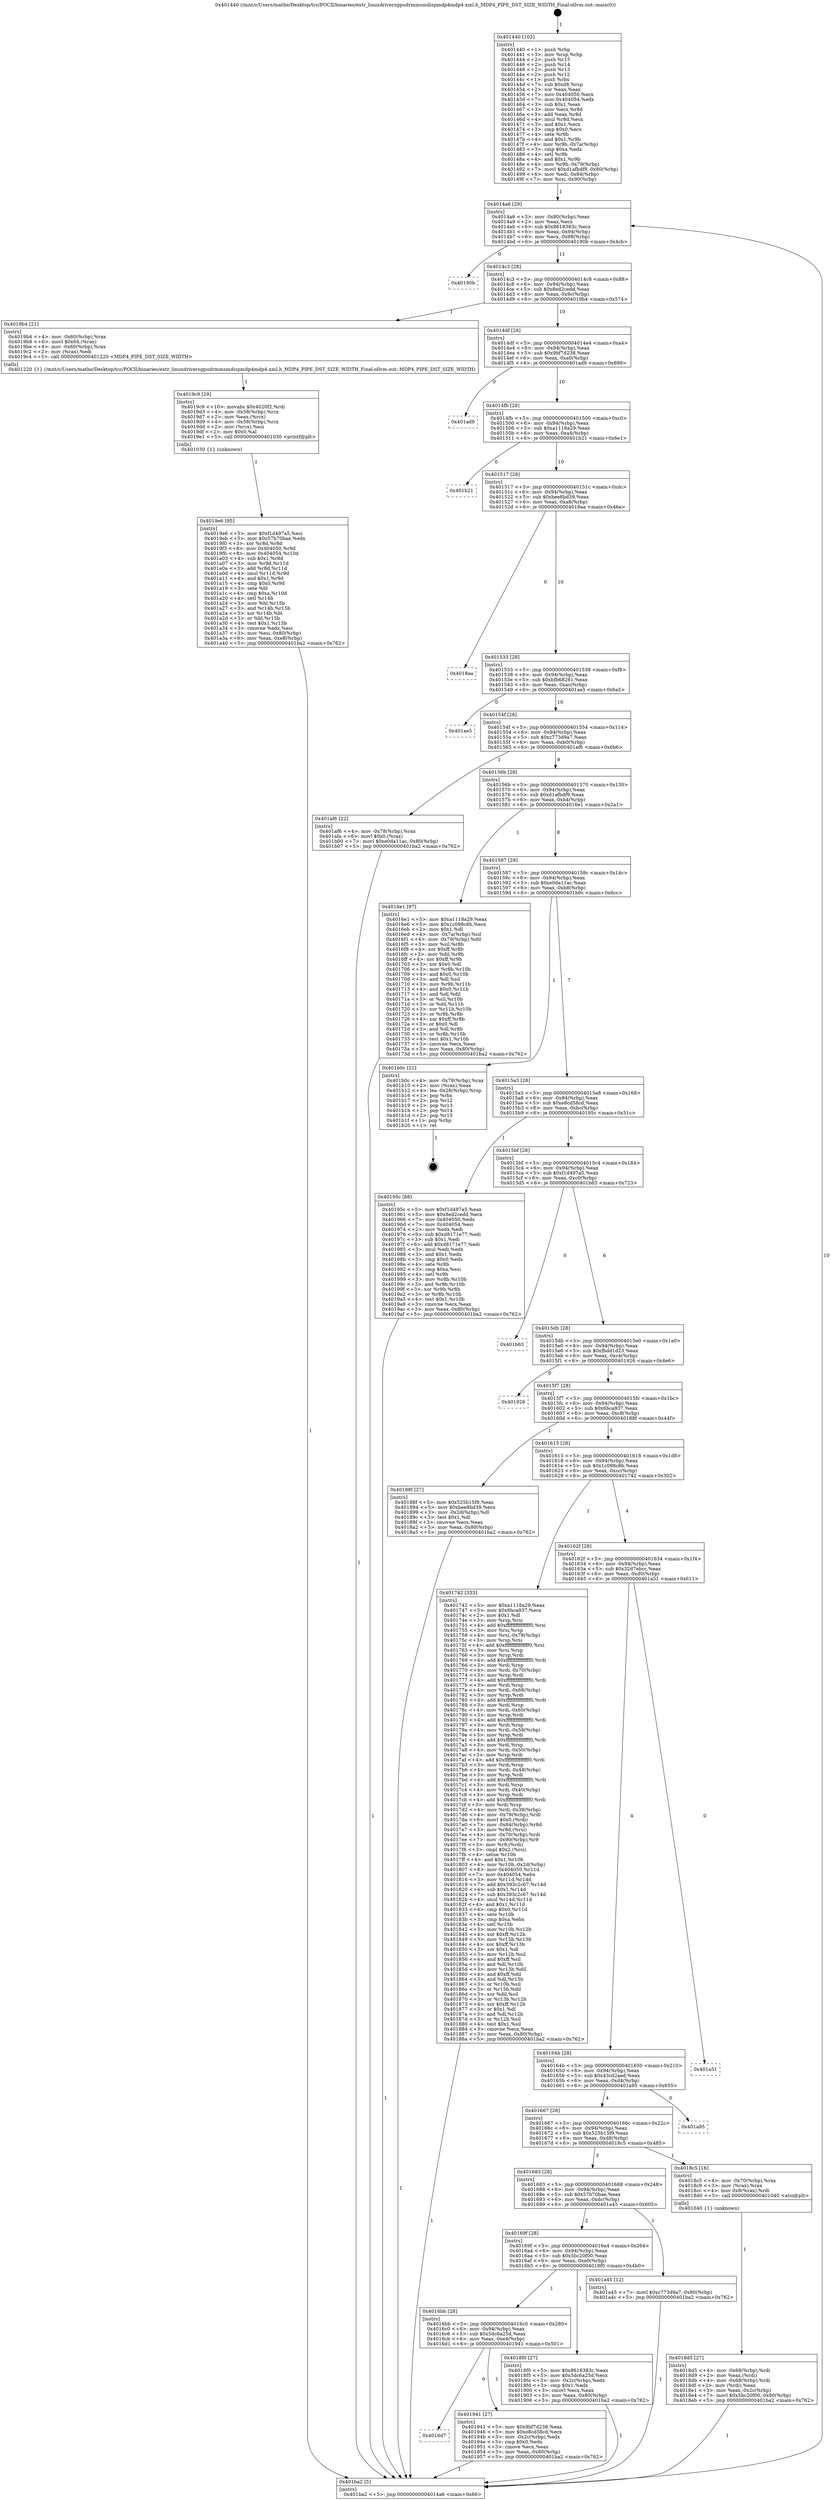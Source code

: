digraph "0x401440" {
  label = "0x401440 (/mnt/c/Users/mathe/Desktop/tcc/POCII/binaries/extr_linuxdriversgpudrmmsmdispmdp4mdp4.xml.h_MDP4_PIPE_DST_SIZE_WIDTH_Final-ollvm.out::main(0))"
  labelloc = "t"
  node[shape=record]

  Entry [label="",width=0.3,height=0.3,shape=circle,fillcolor=black,style=filled]
  "0x4014a6" [label="{
     0x4014a6 [29]\l
     | [instrs]\l
     &nbsp;&nbsp;0x4014a6 \<+3\>: mov -0x80(%rbp),%eax\l
     &nbsp;&nbsp;0x4014a9 \<+2\>: mov %eax,%ecx\l
     &nbsp;&nbsp;0x4014ab \<+6\>: sub $0x8618383c,%ecx\l
     &nbsp;&nbsp;0x4014b1 \<+6\>: mov %eax,-0x94(%rbp)\l
     &nbsp;&nbsp;0x4014b7 \<+6\>: mov %ecx,-0x98(%rbp)\l
     &nbsp;&nbsp;0x4014bd \<+6\>: je 000000000040190b \<main+0x4cb\>\l
  }"]
  "0x40190b" [label="{
     0x40190b\l
  }", style=dashed]
  "0x4014c3" [label="{
     0x4014c3 [28]\l
     | [instrs]\l
     &nbsp;&nbsp;0x4014c3 \<+5\>: jmp 00000000004014c8 \<main+0x88\>\l
     &nbsp;&nbsp;0x4014c8 \<+6\>: mov -0x94(%rbp),%eax\l
     &nbsp;&nbsp;0x4014ce \<+5\>: sub $0x8ed2cedd,%eax\l
     &nbsp;&nbsp;0x4014d3 \<+6\>: mov %eax,-0x9c(%rbp)\l
     &nbsp;&nbsp;0x4014d9 \<+6\>: je 00000000004019b4 \<main+0x574\>\l
  }"]
  Exit [label="",width=0.3,height=0.3,shape=circle,fillcolor=black,style=filled,peripheries=2]
  "0x4019b4" [label="{
     0x4019b4 [21]\l
     | [instrs]\l
     &nbsp;&nbsp;0x4019b4 \<+4\>: mov -0x60(%rbp),%rax\l
     &nbsp;&nbsp;0x4019b8 \<+6\>: movl $0x64,(%rax)\l
     &nbsp;&nbsp;0x4019be \<+4\>: mov -0x60(%rbp),%rax\l
     &nbsp;&nbsp;0x4019c2 \<+2\>: mov (%rax),%edi\l
     &nbsp;&nbsp;0x4019c4 \<+5\>: call 0000000000401220 \<MDP4_PIPE_DST_SIZE_WIDTH\>\l
     | [calls]\l
     &nbsp;&nbsp;0x401220 \{1\} (/mnt/c/Users/mathe/Desktop/tcc/POCII/binaries/extr_linuxdriversgpudrmmsmdispmdp4mdp4.xml.h_MDP4_PIPE_DST_SIZE_WIDTH_Final-ollvm.out::MDP4_PIPE_DST_SIZE_WIDTH)\l
  }"]
  "0x4014df" [label="{
     0x4014df [28]\l
     | [instrs]\l
     &nbsp;&nbsp;0x4014df \<+5\>: jmp 00000000004014e4 \<main+0xa4\>\l
     &nbsp;&nbsp;0x4014e4 \<+6\>: mov -0x94(%rbp),%eax\l
     &nbsp;&nbsp;0x4014ea \<+5\>: sub $0x9bf7d238,%eax\l
     &nbsp;&nbsp;0x4014ef \<+6\>: mov %eax,-0xa0(%rbp)\l
     &nbsp;&nbsp;0x4014f5 \<+6\>: je 0000000000401ad9 \<main+0x699\>\l
  }"]
  "0x4019e6" [label="{
     0x4019e6 [95]\l
     | [instrs]\l
     &nbsp;&nbsp;0x4019e6 \<+5\>: mov $0xf1d497a5,%esi\l
     &nbsp;&nbsp;0x4019eb \<+5\>: mov $0x57b70bae,%edx\l
     &nbsp;&nbsp;0x4019f0 \<+3\>: xor %r8d,%r8d\l
     &nbsp;&nbsp;0x4019f3 \<+8\>: mov 0x404050,%r9d\l
     &nbsp;&nbsp;0x4019fb \<+8\>: mov 0x404054,%r10d\l
     &nbsp;&nbsp;0x401a03 \<+4\>: sub $0x1,%r8d\l
     &nbsp;&nbsp;0x401a07 \<+3\>: mov %r9d,%r11d\l
     &nbsp;&nbsp;0x401a0a \<+3\>: add %r8d,%r11d\l
     &nbsp;&nbsp;0x401a0d \<+4\>: imul %r11d,%r9d\l
     &nbsp;&nbsp;0x401a11 \<+4\>: and $0x1,%r9d\l
     &nbsp;&nbsp;0x401a15 \<+4\>: cmp $0x0,%r9d\l
     &nbsp;&nbsp;0x401a19 \<+3\>: sete %bl\l
     &nbsp;&nbsp;0x401a1c \<+4\>: cmp $0xa,%r10d\l
     &nbsp;&nbsp;0x401a20 \<+4\>: setl %r14b\l
     &nbsp;&nbsp;0x401a24 \<+3\>: mov %bl,%r15b\l
     &nbsp;&nbsp;0x401a27 \<+3\>: and %r14b,%r15b\l
     &nbsp;&nbsp;0x401a2a \<+3\>: xor %r14b,%bl\l
     &nbsp;&nbsp;0x401a2d \<+3\>: or %bl,%r15b\l
     &nbsp;&nbsp;0x401a30 \<+4\>: test $0x1,%r15b\l
     &nbsp;&nbsp;0x401a34 \<+3\>: cmovne %edx,%esi\l
     &nbsp;&nbsp;0x401a37 \<+3\>: mov %esi,-0x80(%rbp)\l
     &nbsp;&nbsp;0x401a3a \<+6\>: mov %eax,-0xe8(%rbp)\l
     &nbsp;&nbsp;0x401a40 \<+5\>: jmp 0000000000401ba2 \<main+0x762\>\l
  }"]
  "0x401ad9" [label="{
     0x401ad9\l
  }", style=dashed]
  "0x4014fb" [label="{
     0x4014fb [28]\l
     | [instrs]\l
     &nbsp;&nbsp;0x4014fb \<+5\>: jmp 0000000000401500 \<main+0xc0\>\l
     &nbsp;&nbsp;0x401500 \<+6\>: mov -0x94(%rbp),%eax\l
     &nbsp;&nbsp;0x401506 \<+5\>: sub $0xa1118a29,%eax\l
     &nbsp;&nbsp;0x40150b \<+6\>: mov %eax,-0xa4(%rbp)\l
     &nbsp;&nbsp;0x401511 \<+6\>: je 0000000000401b21 \<main+0x6e1\>\l
  }"]
  "0x4019c9" [label="{
     0x4019c9 [29]\l
     | [instrs]\l
     &nbsp;&nbsp;0x4019c9 \<+10\>: movabs $0x4020f2,%rdi\l
     &nbsp;&nbsp;0x4019d3 \<+4\>: mov -0x58(%rbp),%rcx\l
     &nbsp;&nbsp;0x4019d7 \<+2\>: mov %eax,(%rcx)\l
     &nbsp;&nbsp;0x4019d9 \<+4\>: mov -0x58(%rbp),%rcx\l
     &nbsp;&nbsp;0x4019dd \<+2\>: mov (%rcx),%esi\l
     &nbsp;&nbsp;0x4019df \<+2\>: mov $0x0,%al\l
     &nbsp;&nbsp;0x4019e1 \<+5\>: call 0000000000401030 \<printf@plt\>\l
     | [calls]\l
     &nbsp;&nbsp;0x401030 \{1\} (unknown)\l
  }"]
  "0x401b21" [label="{
     0x401b21\l
  }", style=dashed]
  "0x401517" [label="{
     0x401517 [28]\l
     | [instrs]\l
     &nbsp;&nbsp;0x401517 \<+5\>: jmp 000000000040151c \<main+0xdc\>\l
     &nbsp;&nbsp;0x40151c \<+6\>: mov -0x94(%rbp),%eax\l
     &nbsp;&nbsp;0x401522 \<+5\>: sub $0xbee8bd39,%eax\l
     &nbsp;&nbsp;0x401527 \<+6\>: mov %eax,-0xa8(%rbp)\l
     &nbsp;&nbsp;0x40152d \<+6\>: je 00000000004018aa \<main+0x46a\>\l
  }"]
  "0x4016d7" [label="{
     0x4016d7\l
  }", style=dashed]
  "0x4018aa" [label="{
     0x4018aa\l
  }", style=dashed]
  "0x401533" [label="{
     0x401533 [28]\l
     | [instrs]\l
     &nbsp;&nbsp;0x401533 \<+5\>: jmp 0000000000401538 \<main+0xf8\>\l
     &nbsp;&nbsp;0x401538 \<+6\>: mov -0x94(%rbp),%eax\l
     &nbsp;&nbsp;0x40153e \<+5\>: sub $0xbfb68261,%eax\l
     &nbsp;&nbsp;0x401543 \<+6\>: mov %eax,-0xac(%rbp)\l
     &nbsp;&nbsp;0x401549 \<+6\>: je 0000000000401ae5 \<main+0x6a5\>\l
  }"]
  "0x401941" [label="{
     0x401941 [27]\l
     | [instrs]\l
     &nbsp;&nbsp;0x401941 \<+5\>: mov $0x9bf7d238,%eax\l
     &nbsp;&nbsp;0x401946 \<+5\>: mov $0xe8cd58cd,%ecx\l
     &nbsp;&nbsp;0x40194b \<+3\>: mov -0x2c(%rbp),%edx\l
     &nbsp;&nbsp;0x40194e \<+3\>: cmp $0x0,%edx\l
     &nbsp;&nbsp;0x401951 \<+3\>: cmove %ecx,%eax\l
     &nbsp;&nbsp;0x401954 \<+3\>: mov %eax,-0x80(%rbp)\l
     &nbsp;&nbsp;0x401957 \<+5\>: jmp 0000000000401ba2 \<main+0x762\>\l
  }"]
  "0x401ae5" [label="{
     0x401ae5\l
  }", style=dashed]
  "0x40154f" [label="{
     0x40154f [28]\l
     | [instrs]\l
     &nbsp;&nbsp;0x40154f \<+5\>: jmp 0000000000401554 \<main+0x114\>\l
     &nbsp;&nbsp;0x401554 \<+6\>: mov -0x94(%rbp),%eax\l
     &nbsp;&nbsp;0x40155a \<+5\>: sub $0xc773d9a7,%eax\l
     &nbsp;&nbsp;0x40155f \<+6\>: mov %eax,-0xb0(%rbp)\l
     &nbsp;&nbsp;0x401565 \<+6\>: je 0000000000401af6 \<main+0x6b6\>\l
  }"]
  "0x4016bb" [label="{
     0x4016bb [28]\l
     | [instrs]\l
     &nbsp;&nbsp;0x4016bb \<+5\>: jmp 00000000004016c0 \<main+0x280\>\l
     &nbsp;&nbsp;0x4016c0 \<+6\>: mov -0x94(%rbp),%eax\l
     &nbsp;&nbsp;0x4016c6 \<+5\>: sub $0x5dc6a25d,%eax\l
     &nbsp;&nbsp;0x4016cb \<+6\>: mov %eax,-0xe4(%rbp)\l
     &nbsp;&nbsp;0x4016d1 \<+6\>: je 0000000000401941 \<main+0x501\>\l
  }"]
  "0x401af6" [label="{
     0x401af6 [22]\l
     | [instrs]\l
     &nbsp;&nbsp;0x401af6 \<+4\>: mov -0x78(%rbp),%rax\l
     &nbsp;&nbsp;0x401afa \<+6\>: movl $0x0,(%rax)\l
     &nbsp;&nbsp;0x401b00 \<+7\>: movl $0xe0da11ac,-0x80(%rbp)\l
     &nbsp;&nbsp;0x401b07 \<+5\>: jmp 0000000000401ba2 \<main+0x762\>\l
  }"]
  "0x40156b" [label="{
     0x40156b [28]\l
     | [instrs]\l
     &nbsp;&nbsp;0x40156b \<+5\>: jmp 0000000000401570 \<main+0x130\>\l
     &nbsp;&nbsp;0x401570 \<+6\>: mov -0x94(%rbp),%eax\l
     &nbsp;&nbsp;0x401576 \<+5\>: sub $0xd1afbdf9,%eax\l
     &nbsp;&nbsp;0x40157b \<+6\>: mov %eax,-0xb4(%rbp)\l
     &nbsp;&nbsp;0x401581 \<+6\>: je 00000000004016e1 \<main+0x2a1\>\l
  }"]
  "0x4018f0" [label="{
     0x4018f0 [27]\l
     | [instrs]\l
     &nbsp;&nbsp;0x4018f0 \<+5\>: mov $0x8618383c,%eax\l
     &nbsp;&nbsp;0x4018f5 \<+5\>: mov $0x5dc6a25d,%ecx\l
     &nbsp;&nbsp;0x4018fa \<+3\>: mov -0x2c(%rbp),%edx\l
     &nbsp;&nbsp;0x4018fd \<+3\>: cmp $0x1,%edx\l
     &nbsp;&nbsp;0x401900 \<+3\>: cmovl %ecx,%eax\l
     &nbsp;&nbsp;0x401903 \<+3\>: mov %eax,-0x80(%rbp)\l
     &nbsp;&nbsp;0x401906 \<+5\>: jmp 0000000000401ba2 \<main+0x762\>\l
  }"]
  "0x4016e1" [label="{
     0x4016e1 [97]\l
     | [instrs]\l
     &nbsp;&nbsp;0x4016e1 \<+5\>: mov $0xa1118a29,%eax\l
     &nbsp;&nbsp;0x4016e6 \<+5\>: mov $0x1c098c8b,%ecx\l
     &nbsp;&nbsp;0x4016eb \<+2\>: mov $0x1,%dl\l
     &nbsp;&nbsp;0x4016ed \<+4\>: mov -0x7a(%rbp),%sil\l
     &nbsp;&nbsp;0x4016f1 \<+4\>: mov -0x79(%rbp),%dil\l
     &nbsp;&nbsp;0x4016f5 \<+3\>: mov %sil,%r8b\l
     &nbsp;&nbsp;0x4016f8 \<+4\>: xor $0xff,%r8b\l
     &nbsp;&nbsp;0x4016fc \<+3\>: mov %dil,%r9b\l
     &nbsp;&nbsp;0x4016ff \<+4\>: xor $0xff,%r9b\l
     &nbsp;&nbsp;0x401703 \<+3\>: xor $0x0,%dl\l
     &nbsp;&nbsp;0x401706 \<+3\>: mov %r8b,%r10b\l
     &nbsp;&nbsp;0x401709 \<+4\>: and $0x0,%r10b\l
     &nbsp;&nbsp;0x40170d \<+3\>: and %dl,%sil\l
     &nbsp;&nbsp;0x401710 \<+3\>: mov %r9b,%r11b\l
     &nbsp;&nbsp;0x401713 \<+4\>: and $0x0,%r11b\l
     &nbsp;&nbsp;0x401717 \<+3\>: and %dl,%dil\l
     &nbsp;&nbsp;0x40171a \<+3\>: or %sil,%r10b\l
     &nbsp;&nbsp;0x40171d \<+3\>: or %dil,%r11b\l
     &nbsp;&nbsp;0x401720 \<+3\>: xor %r11b,%r10b\l
     &nbsp;&nbsp;0x401723 \<+3\>: or %r9b,%r8b\l
     &nbsp;&nbsp;0x401726 \<+4\>: xor $0xff,%r8b\l
     &nbsp;&nbsp;0x40172a \<+3\>: or $0x0,%dl\l
     &nbsp;&nbsp;0x40172d \<+3\>: and %dl,%r8b\l
     &nbsp;&nbsp;0x401730 \<+3\>: or %r8b,%r10b\l
     &nbsp;&nbsp;0x401733 \<+4\>: test $0x1,%r10b\l
     &nbsp;&nbsp;0x401737 \<+3\>: cmovne %ecx,%eax\l
     &nbsp;&nbsp;0x40173a \<+3\>: mov %eax,-0x80(%rbp)\l
     &nbsp;&nbsp;0x40173d \<+5\>: jmp 0000000000401ba2 \<main+0x762\>\l
  }"]
  "0x401587" [label="{
     0x401587 [28]\l
     | [instrs]\l
     &nbsp;&nbsp;0x401587 \<+5\>: jmp 000000000040158c \<main+0x14c\>\l
     &nbsp;&nbsp;0x40158c \<+6\>: mov -0x94(%rbp),%eax\l
     &nbsp;&nbsp;0x401592 \<+5\>: sub $0xe0da11ac,%eax\l
     &nbsp;&nbsp;0x401597 \<+6\>: mov %eax,-0xb8(%rbp)\l
     &nbsp;&nbsp;0x40159d \<+6\>: je 0000000000401b0c \<main+0x6cc\>\l
  }"]
  "0x401ba2" [label="{
     0x401ba2 [5]\l
     | [instrs]\l
     &nbsp;&nbsp;0x401ba2 \<+5\>: jmp 00000000004014a6 \<main+0x66\>\l
  }"]
  "0x401440" [label="{
     0x401440 [102]\l
     | [instrs]\l
     &nbsp;&nbsp;0x401440 \<+1\>: push %rbp\l
     &nbsp;&nbsp;0x401441 \<+3\>: mov %rsp,%rbp\l
     &nbsp;&nbsp;0x401444 \<+2\>: push %r15\l
     &nbsp;&nbsp;0x401446 \<+2\>: push %r14\l
     &nbsp;&nbsp;0x401448 \<+2\>: push %r13\l
     &nbsp;&nbsp;0x40144a \<+2\>: push %r12\l
     &nbsp;&nbsp;0x40144c \<+1\>: push %rbx\l
     &nbsp;&nbsp;0x40144d \<+7\>: sub $0xd8,%rsp\l
     &nbsp;&nbsp;0x401454 \<+2\>: xor %eax,%eax\l
     &nbsp;&nbsp;0x401456 \<+7\>: mov 0x404050,%ecx\l
     &nbsp;&nbsp;0x40145d \<+7\>: mov 0x404054,%edx\l
     &nbsp;&nbsp;0x401464 \<+3\>: sub $0x1,%eax\l
     &nbsp;&nbsp;0x401467 \<+3\>: mov %ecx,%r8d\l
     &nbsp;&nbsp;0x40146a \<+3\>: add %eax,%r8d\l
     &nbsp;&nbsp;0x40146d \<+4\>: imul %r8d,%ecx\l
     &nbsp;&nbsp;0x401471 \<+3\>: and $0x1,%ecx\l
     &nbsp;&nbsp;0x401474 \<+3\>: cmp $0x0,%ecx\l
     &nbsp;&nbsp;0x401477 \<+4\>: sete %r9b\l
     &nbsp;&nbsp;0x40147b \<+4\>: and $0x1,%r9b\l
     &nbsp;&nbsp;0x40147f \<+4\>: mov %r9b,-0x7a(%rbp)\l
     &nbsp;&nbsp;0x401483 \<+3\>: cmp $0xa,%edx\l
     &nbsp;&nbsp;0x401486 \<+4\>: setl %r9b\l
     &nbsp;&nbsp;0x40148a \<+4\>: and $0x1,%r9b\l
     &nbsp;&nbsp;0x40148e \<+4\>: mov %r9b,-0x79(%rbp)\l
     &nbsp;&nbsp;0x401492 \<+7\>: movl $0xd1afbdf9,-0x80(%rbp)\l
     &nbsp;&nbsp;0x401499 \<+6\>: mov %edi,-0x84(%rbp)\l
     &nbsp;&nbsp;0x40149f \<+7\>: mov %rsi,-0x90(%rbp)\l
  }"]
  "0x40169f" [label="{
     0x40169f [28]\l
     | [instrs]\l
     &nbsp;&nbsp;0x40169f \<+5\>: jmp 00000000004016a4 \<main+0x264\>\l
     &nbsp;&nbsp;0x4016a4 \<+6\>: mov -0x94(%rbp),%eax\l
     &nbsp;&nbsp;0x4016aa \<+5\>: sub $0x5bc20f00,%eax\l
     &nbsp;&nbsp;0x4016af \<+6\>: mov %eax,-0xe0(%rbp)\l
     &nbsp;&nbsp;0x4016b5 \<+6\>: je 00000000004018f0 \<main+0x4b0\>\l
  }"]
  "0x401b0c" [label="{
     0x401b0c [21]\l
     | [instrs]\l
     &nbsp;&nbsp;0x401b0c \<+4\>: mov -0x78(%rbp),%rax\l
     &nbsp;&nbsp;0x401b10 \<+2\>: mov (%rax),%eax\l
     &nbsp;&nbsp;0x401b12 \<+4\>: lea -0x28(%rbp),%rsp\l
     &nbsp;&nbsp;0x401b16 \<+1\>: pop %rbx\l
     &nbsp;&nbsp;0x401b17 \<+2\>: pop %r12\l
     &nbsp;&nbsp;0x401b19 \<+2\>: pop %r13\l
     &nbsp;&nbsp;0x401b1b \<+2\>: pop %r14\l
     &nbsp;&nbsp;0x401b1d \<+2\>: pop %r15\l
     &nbsp;&nbsp;0x401b1f \<+1\>: pop %rbp\l
     &nbsp;&nbsp;0x401b20 \<+1\>: ret\l
  }"]
  "0x4015a3" [label="{
     0x4015a3 [28]\l
     | [instrs]\l
     &nbsp;&nbsp;0x4015a3 \<+5\>: jmp 00000000004015a8 \<main+0x168\>\l
     &nbsp;&nbsp;0x4015a8 \<+6\>: mov -0x94(%rbp),%eax\l
     &nbsp;&nbsp;0x4015ae \<+5\>: sub $0xe8cd58cd,%eax\l
     &nbsp;&nbsp;0x4015b3 \<+6\>: mov %eax,-0xbc(%rbp)\l
     &nbsp;&nbsp;0x4015b9 \<+6\>: je 000000000040195c \<main+0x51c\>\l
  }"]
  "0x401a45" [label="{
     0x401a45 [12]\l
     | [instrs]\l
     &nbsp;&nbsp;0x401a45 \<+7\>: movl $0xc773d9a7,-0x80(%rbp)\l
     &nbsp;&nbsp;0x401a4c \<+5\>: jmp 0000000000401ba2 \<main+0x762\>\l
  }"]
  "0x40195c" [label="{
     0x40195c [88]\l
     | [instrs]\l
     &nbsp;&nbsp;0x40195c \<+5\>: mov $0xf1d497a5,%eax\l
     &nbsp;&nbsp;0x401961 \<+5\>: mov $0x8ed2cedd,%ecx\l
     &nbsp;&nbsp;0x401966 \<+7\>: mov 0x404050,%edx\l
     &nbsp;&nbsp;0x40196d \<+7\>: mov 0x404054,%esi\l
     &nbsp;&nbsp;0x401974 \<+2\>: mov %edx,%edi\l
     &nbsp;&nbsp;0x401976 \<+6\>: sub $0xd8171e77,%edi\l
     &nbsp;&nbsp;0x40197c \<+3\>: sub $0x1,%edi\l
     &nbsp;&nbsp;0x40197f \<+6\>: add $0xd8171e77,%edi\l
     &nbsp;&nbsp;0x401985 \<+3\>: imul %edi,%edx\l
     &nbsp;&nbsp;0x401988 \<+3\>: and $0x1,%edx\l
     &nbsp;&nbsp;0x40198b \<+3\>: cmp $0x0,%edx\l
     &nbsp;&nbsp;0x40198e \<+4\>: sete %r8b\l
     &nbsp;&nbsp;0x401992 \<+3\>: cmp $0xa,%esi\l
     &nbsp;&nbsp;0x401995 \<+4\>: setl %r9b\l
     &nbsp;&nbsp;0x401999 \<+3\>: mov %r8b,%r10b\l
     &nbsp;&nbsp;0x40199c \<+3\>: and %r9b,%r10b\l
     &nbsp;&nbsp;0x40199f \<+3\>: xor %r9b,%r8b\l
     &nbsp;&nbsp;0x4019a2 \<+3\>: or %r8b,%r10b\l
     &nbsp;&nbsp;0x4019a5 \<+4\>: test $0x1,%r10b\l
     &nbsp;&nbsp;0x4019a9 \<+3\>: cmovne %ecx,%eax\l
     &nbsp;&nbsp;0x4019ac \<+3\>: mov %eax,-0x80(%rbp)\l
     &nbsp;&nbsp;0x4019af \<+5\>: jmp 0000000000401ba2 \<main+0x762\>\l
  }"]
  "0x4015bf" [label="{
     0x4015bf [28]\l
     | [instrs]\l
     &nbsp;&nbsp;0x4015bf \<+5\>: jmp 00000000004015c4 \<main+0x184\>\l
     &nbsp;&nbsp;0x4015c4 \<+6\>: mov -0x94(%rbp),%eax\l
     &nbsp;&nbsp;0x4015ca \<+5\>: sub $0xf1d497a5,%eax\l
     &nbsp;&nbsp;0x4015cf \<+6\>: mov %eax,-0xc0(%rbp)\l
     &nbsp;&nbsp;0x4015d5 \<+6\>: je 0000000000401b63 \<main+0x723\>\l
  }"]
  "0x4018d5" [label="{
     0x4018d5 [27]\l
     | [instrs]\l
     &nbsp;&nbsp;0x4018d5 \<+4\>: mov -0x68(%rbp),%rdi\l
     &nbsp;&nbsp;0x4018d9 \<+2\>: mov %eax,(%rdi)\l
     &nbsp;&nbsp;0x4018db \<+4\>: mov -0x68(%rbp),%rdi\l
     &nbsp;&nbsp;0x4018df \<+2\>: mov (%rdi),%eax\l
     &nbsp;&nbsp;0x4018e1 \<+3\>: mov %eax,-0x2c(%rbp)\l
     &nbsp;&nbsp;0x4018e4 \<+7\>: movl $0x5bc20f00,-0x80(%rbp)\l
     &nbsp;&nbsp;0x4018eb \<+5\>: jmp 0000000000401ba2 \<main+0x762\>\l
  }"]
  "0x401b63" [label="{
     0x401b63\l
  }", style=dashed]
  "0x4015db" [label="{
     0x4015db [28]\l
     | [instrs]\l
     &nbsp;&nbsp;0x4015db \<+5\>: jmp 00000000004015e0 \<main+0x1a0\>\l
     &nbsp;&nbsp;0x4015e0 \<+6\>: mov -0x94(%rbp),%eax\l
     &nbsp;&nbsp;0x4015e6 \<+5\>: sub $0xfbdd1d23,%eax\l
     &nbsp;&nbsp;0x4015eb \<+6\>: mov %eax,-0xc4(%rbp)\l
     &nbsp;&nbsp;0x4015f1 \<+6\>: je 0000000000401926 \<main+0x4e6\>\l
  }"]
  "0x401683" [label="{
     0x401683 [28]\l
     | [instrs]\l
     &nbsp;&nbsp;0x401683 \<+5\>: jmp 0000000000401688 \<main+0x248\>\l
     &nbsp;&nbsp;0x401688 \<+6\>: mov -0x94(%rbp),%eax\l
     &nbsp;&nbsp;0x40168e \<+5\>: sub $0x57b70bae,%eax\l
     &nbsp;&nbsp;0x401693 \<+6\>: mov %eax,-0xdc(%rbp)\l
     &nbsp;&nbsp;0x401699 \<+6\>: je 0000000000401a45 \<main+0x605\>\l
  }"]
  "0x401926" [label="{
     0x401926\l
  }", style=dashed]
  "0x4015f7" [label="{
     0x4015f7 [28]\l
     | [instrs]\l
     &nbsp;&nbsp;0x4015f7 \<+5\>: jmp 00000000004015fc \<main+0x1bc\>\l
     &nbsp;&nbsp;0x4015fc \<+6\>: mov -0x94(%rbp),%eax\l
     &nbsp;&nbsp;0x401602 \<+5\>: sub $0x6bca937,%eax\l
     &nbsp;&nbsp;0x401607 \<+6\>: mov %eax,-0xc8(%rbp)\l
     &nbsp;&nbsp;0x40160d \<+6\>: je 000000000040188f \<main+0x44f\>\l
  }"]
  "0x4018c5" [label="{
     0x4018c5 [16]\l
     | [instrs]\l
     &nbsp;&nbsp;0x4018c5 \<+4\>: mov -0x70(%rbp),%rax\l
     &nbsp;&nbsp;0x4018c9 \<+3\>: mov (%rax),%rax\l
     &nbsp;&nbsp;0x4018cc \<+4\>: mov 0x8(%rax),%rdi\l
     &nbsp;&nbsp;0x4018d0 \<+5\>: call 0000000000401040 \<atoi@plt\>\l
     | [calls]\l
     &nbsp;&nbsp;0x401040 \{1\} (unknown)\l
  }"]
  "0x40188f" [label="{
     0x40188f [27]\l
     | [instrs]\l
     &nbsp;&nbsp;0x40188f \<+5\>: mov $0x525b15f9,%eax\l
     &nbsp;&nbsp;0x401894 \<+5\>: mov $0xbee8bd39,%ecx\l
     &nbsp;&nbsp;0x401899 \<+3\>: mov -0x2d(%rbp),%dl\l
     &nbsp;&nbsp;0x40189c \<+3\>: test $0x1,%dl\l
     &nbsp;&nbsp;0x40189f \<+3\>: cmovne %ecx,%eax\l
     &nbsp;&nbsp;0x4018a2 \<+3\>: mov %eax,-0x80(%rbp)\l
     &nbsp;&nbsp;0x4018a5 \<+5\>: jmp 0000000000401ba2 \<main+0x762\>\l
  }"]
  "0x401613" [label="{
     0x401613 [28]\l
     | [instrs]\l
     &nbsp;&nbsp;0x401613 \<+5\>: jmp 0000000000401618 \<main+0x1d8\>\l
     &nbsp;&nbsp;0x401618 \<+6\>: mov -0x94(%rbp),%eax\l
     &nbsp;&nbsp;0x40161e \<+5\>: sub $0x1c098c8b,%eax\l
     &nbsp;&nbsp;0x401623 \<+6\>: mov %eax,-0xcc(%rbp)\l
     &nbsp;&nbsp;0x401629 \<+6\>: je 0000000000401742 \<main+0x302\>\l
  }"]
  "0x401667" [label="{
     0x401667 [28]\l
     | [instrs]\l
     &nbsp;&nbsp;0x401667 \<+5\>: jmp 000000000040166c \<main+0x22c\>\l
     &nbsp;&nbsp;0x40166c \<+6\>: mov -0x94(%rbp),%eax\l
     &nbsp;&nbsp;0x401672 \<+5\>: sub $0x525b15f9,%eax\l
     &nbsp;&nbsp;0x401677 \<+6\>: mov %eax,-0xd8(%rbp)\l
     &nbsp;&nbsp;0x40167d \<+6\>: je 00000000004018c5 \<main+0x485\>\l
  }"]
  "0x401742" [label="{
     0x401742 [333]\l
     | [instrs]\l
     &nbsp;&nbsp;0x401742 \<+5\>: mov $0xa1118a29,%eax\l
     &nbsp;&nbsp;0x401747 \<+5\>: mov $0x6bca937,%ecx\l
     &nbsp;&nbsp;0x40174c \<+2\>: mov $0x1,%dl\l
     &nbsp;&nbsp;0x40174e \<+3\>: mov %rsp,%rsi\l
     &nbsp;&nbsp;0x401751 \<+4\>: add $0xfffffffffffffff0,%rsi\l
     &nbsp;&nbsp;0x401755 \<+3\>: mov %rsi,%rsp\l
     &nbsp;&nbsp;0x401758 \<+4\>: mov %rsi,-0x78(%rbp)\l
     &nbsp;&nbsp;0x40175c \<+3\>: mov %rsp,%rsi\l
     &nbsp;&nbsp;0x40175f \<+4\>: add $0xfffffffffffffff0,%rsi\l
     &nbsp;&nbsp;0x401763 \<+3\>: mov %rsi,%rsp\l
     &nbsp;&nbsp;0x401766 \<+3\>: mov %rsp,%rdi\l
     &nbsp;&nbsp;0x401769 \<+4\>: add $0xfffffffffffffff0,%rdi\l
     &nbsp;&nbsp;0x40176d \<+3\>: mov %rdi,%rsp\l
     &nbsp;&nbsp;0x401770 \<+4\>: mov %rdi,-0x70(%rbp)\l
     &nbsp;&nbsp;0x401774 \<+3\>: mov %rsp,%rdi\l
     &nbsp;&nbsp;0x401777 \<+4\>: add $0xfffffffffffffff0,%rdi\l
     &nbsp;&nbsp;0x40177b \<+3\>: mov %rdi,%rsp\l
     &nbsp;&nbsp;0x40177e \<+4\>: mov %rdi,-0x68(%rbp)\l
     &nbsp;&nbsp;0x401782 \<+3\>: mov %rsp,%rdi\l
     &nbsp;&nbsp;0x401785 \<+4\>: add $0xfffffffffffffff0,%rdi\l
     &nbsp;&nbsp;0x401789 \<+3\>: mov %rdi,%rsp\l
     &nbsp;&nbsp;0x40178c \<+4\>: mov %rdi,-0x60(%rbp)\l
     &nbsp;&nbsp;0x401790 \<+3\>: mov %rsp,%rdi\l
     &nbsp;&nbsp;0x401793 \<+4\>: add $0xfffffffffffffff0,%rdi\l
     &nbsp;&nbsp;0x401797 \<+3\>: mov %rdi,%rsp\l
     &nbsp;&nbsp;0x40179a \<+4\>: mov %rdi,-0x58(%rbp)\l
     &nbsp;&nbsp;0x40179e \<+3\>: mov %rsp,%rdi\l
     &nbsp;&nbsp;0x4017a1 \<+4\>: add $0xfffffffffffffff0,%rdi\l
     &nbsp;&nbsp;0x4017a5 \<+3\>: mov %rdi,%rsp\l
     &nbsp;&nbsp;0x4017a8 \<+4\>: mov %rdi,-0x50(%rbp)\l
     &nbsp;&nbsp;0x4017ac \<+3\>: mov %rsp,%rdi\l
     &nbsp;&nbsp;0x4017af \<+4\>: add $0xfffffffffffffff0,%rdi\l
     &nbsp;&nbsp;0x4017b3 \<+3\>: mov %rdi,%rsp\l
     &nbsp;&nbsp;0x4017b6 \<+4\>: mov %rdi,-0x48(%rbp)\l
     &nbsp;&nbsp;0x4017ba \<+3\>: mov %rsp,%rdi\l
     &nbsp;&nbsp;0x4017bd \<+4\>: add $0xfffffffffffffff0,%rdi\l
     &nbsp;&nbsp;0x4017c1 \<+3\>: mov %rdi,%rsp\l
     &nbsp;&nbsp;0x4017c4 \<+4\>: mov %rdi,-0x40(%rbp)\l
     &nbsp;&nbsp;0x4017c8 \<+3\>: mov %rsp,%rdi\l
     &nbsp;&nbsp;0x4017cb \<+4\>: add $0xfffffffffffffff0,%rdi\l
     &nbsp;&nbsp;0x4017cf \<+3\>: mov %rdi,%rsp\l
     &nbsp;&nbsp;0x4017d2 \<+4\>: mov %rdi,-0x38(%rbp)\l
     &nbsp;&nbsp;0x4017d6 \<+4\>: mov -0x78(%rbp),%rdi\l
     &nbsp;&nbsp;0x4017da \<+6\>: movl $0x0,(%rdi)\l
     &nbsp;&nbsp;0x4017e0 \<+7\>: mov -0x84(%rbp),%r8d\l
     &nbsp;&nbsp;0x4017e7 \<+3\>: mov %r8d,(%rsi)\l
     &nbsp;&nbsp;0x4017ea \<+4\>: mov -0x70(%rbp),%rdi\l
     &nbsp;&nbsp;0x4017ee \<+7\>: mov -0x90(%rbp),%r9\l
     &nbsp;&nbsp;0x4017f5 \<+3\>: mov %r9,(%rdi)\l
     &nbsp;&nbsp;0x4017f8 \<+3\>: cmpl $0x2,(%rsi)\l
     &nbsp;&nbsp;0x4017fb \<+4\>: setne %r10b\l
     &nbsp;&nbsp;0x4017ff \<+4\>: and $0x1,%r10b\l
     &nbsp;&nbsp;0x401803 \<+4\>: mov %r10b,-0x2d(%rbp)\l
     &nbsp;&nbsp;0x401807 \<+8\>: mov 0x404050,%r11d\l
     &nbsp;&nbsp;0x40180f \<+7\>: mov 0x404054,%ebx\l
     &nbsp;&nbsp;0x401816 \<+3\>: mov %r11d,%r14d\l
     &nbsp;&nbsp;0x401819 \<+7\>: add $0x393c2c67,%r14d\l
     &nbsp;&nbsp;0x401820 \<+4\>: sub $0x1,%r14d\l
     &nbsp;&nbsp;0x401824 \<+7\>: sub $0x393c2c67,%r14d\l
     &nbsp;&nbsp;0x40182b \<+4\>: imul %r14d,%r11d\l
     &nbsp;&nbsp;0x40182f \<+4\>: and $0x1,%r11d\l
     &nbsp;&nbsp;0x401833 \<+4\>: cmp $0x0,%r11d\l
     &nbsp;&nbsp;0x401837 \<+4\>: sete %r10b\l
     &nbsp;&nbsp;0x40183b \<+3\>: cmp $0xa,%ebx\l
     &nbsp;&nbsp;0x40183e \<+4\>: setl %r15b\l
     &nbsp;&nbsp;0x401842 \<+3\>: mov %r10b,%r12b\l
     &nbsp;&nbsp;0x401845 \<+4\>: xor $0xff,%r12b\l
     &nbsp;&nbsp;0x401849 \<+3\>: mov %r15b,%r13b\l
     &nbsp;&nbsp;0x40184c \<+4\>: xor $0xff,%r13b\l
     &nbsp;&nbsp;0x401850 \<+3\>: xor $0x1,%dl\l
     &nbsp;&nbsp;0x401853 \<+3\>: mov %r12b,%sil\l
     &nbsp;&nbsp;0x401856 \<+4\>: and $0xff,%sil\l
     &nbsp;&nbsp;0x40185a \<+3\>: and %dl,%r10b\l
     &nbsp;&nbsp;0x40185d \<+3\>: mov %r13b,%dil\l
     &nbsp;&nbsp;0x401860 \<+4\>: and $0xff,%dil\l
     &nbsp;&nbsp;0x401864 \<+3\>: and %dl,%r15b\l
     &nbsp;&nbsp;0x401867 \<+3\>: or %r10b,%sil\l
     &nbsp;&nbsp;0x40186a \<+3\>: or %r15b,%dil\l
     &nbsp;&nbsp;0x40186d \<+3\>: xor %dil,%sil\l
     &nbsp;&nbsp;0x401870 \<+3\>: or %r13b,%r12b\l
     &nbsp;&nbsp;0x401873 \<+4\>: xor $0xff,%r12b\l
     &nbsp;&nbsp;0x401877 \<+3\>: or $0x1,%dl\l
     &nbsp;&nbsp;0x40187a \<+3\>: and %dl,%r12b\l
     &nbsp;&nbsp;0x40187d \<+3\>: or %r12b,%sil\l
     &nbsp;&nbsp;0x401880 \<+4\>: test $0x1,%sil\l
     &nbsp;&nbsp;0x401884 \<+3\>: cmovne %ecx,%eax\l
     &nbsp;&nbsp;0x401887 \<+3\>: mov %eax,-0x80(%rbp)\l
     &nbsp;&nbsp;0x40188a \<+5\>: jmp 0000000000401ba2 \<main+0x762\>\l
  }"]
  "0x40162f" [label="{
     0x40162f [28]\l
     | [instrs]\l
     &nbsp;&nbsp;0x40162f \<+5\>: jmp 0000000000401634 \<main+0x1f4\>\l
     &nbsp;&nbsp;0x401634 \<+6\>: mov -0x94(%rbp),%eax\l
     &nbsp;&nbsp;0x40163a \<+5\>: sub $0x32d7ebcc,%eax\l
     &nbsp;&nbsp;0x40163f \<+6\>: mov %eax,-0xd0(%rbp)\l
     &nbsp;&nbsp;0x401645 \<+6\>: je 0000000000401a51 \<main+0x611\>\l
  }"]
  "0x401a95" [label="{
     0x401a95\l
  }", style=dashed]
  "0x40164b" [label="{
     0x40164b [28]\l
     | [instrs]\l
     &nbsp;&nbsp;0x40164b \<+5\>: jmp 0000000000401650 \<main+0x210\>\l
     &nbsp;&nbsp;0x401650 \<+6\>: mov -0x94(%rbp),%eax\l
     &nbsp;&nbsp;0x401656 \<+5\>: sub $0x43cd2aed,%eax\l
     &nbsp;&nbsp;0x40165b \<+6\>: mov %eax,-0xd4(%rbp)\l
     &nbsp;&nbsp;0x401661 \<+6\>: je 0000000000401a95 \<main+0x655\>\l
  }"]
  "0x401a51" [label="{
     0x401a51\l
  }", style=dashed]
  Entry -> "0x401440" [label=" 1"]
  "0x4014a6" -> "0x40190b" [label=" 0"]
  "0x4014a6" -> "0x4014c3" [label=" 11"]
  "0x401b0c" -> Exit [label=" 1"]
  "0x4014c3" -> "0x4019b4" [label=" 1"]
  "0x4014c3" -> "0x4014df" [label=" 10"]
  "0x401af6" -> "0x401ba2" [label=" 1"]
  "0x4014df" -> "0x401ad9" [label=" 0"]
  "0x4014df" -> "0x4014fb" [label=" 10"]
  "0x401a45" -> "0x401ba2" [label=" 1"]
  "0x4014fb" -> "0x401b21" [label=" 0"]
  "0x4014fb" -> "0x401517" [label=" 10"]
  "0x4019e6" -> "0x401ba2" [label=" 1"]
  "0x401517" -> "0x4018aa" [label=" 0"]
  "0x401517" -> "0x401533" [label=" 10"]
  "0x4019c9" -> "0x4019e6" [label=" 1"]
  "0x401533" -> "0x401ae5" [label=" 0"]
  "0x401533" -> "0x40154f" [label=" 10"]
  "0x4019b4" -> "0x4019c9" [label=" 1"]
  "0x40154f" -> "0x401af6" [label=" 1"]
  "0x40154f" -> "0x40156b" [label=" 9"]
  "0x401941" -> "0x401ba2" [label=" 1"]
  "0x40156b" -> "0x4016e1" [label=" 1"]
  "0x40156b" -> "0x401587" [label=" 8"]
  "0x4016e1" -> "0x401ba2" [label=" 1"]
  "0x401440" -> "0x4014a6" [label=" 1"]
  "0x401ba2" -> "0x4014a6" [label=" 10"]
  "0x4016bb" -> "0x4016d7" [label=" 0"]
  "0x401587" -> "0x401b0c" [label=" 1"]
  "0x401587" -> "0x4015a3" [label=" 7"]
  "0x40195c" -> "0x401ba2" [label=" 1"]
  "0x4015a3" -> "0x40195c" [label=" 1"]
  "0x4015a3" -> "0x4015bf" [label=" 6"]
  "0x4018f0" -> "0x401ba2" [label=" 1"]
  "0x4015bf" -> "0x401b63" [label=" 0"]
  "0x4015bf" -> "0x4015db" [label=" 6"]
  "0x40169f" -> "0x4018f0" [label=" 1"]
  "0x4015db" -> "0x401926" [label=" 0"]
  "0x4015db" -> "0x4015f7" [label=" 6"]
  "0x4016bb" -> "0x401941" [label=" 1"]
  "0x4015f7" -> "0x40188f" [label=" 1"]
  "0x4015f7" -> "0x401613" [label=" 5"]
  "0x401683" -> "0x40169f" [label=" 2"]
  "0x401613" -> "0x401742" [label=" 1"]
  "0x401613" -> "0x40162f" [label=" 4"]
  "0x40169f" -> "0x4016bb" [label=" 1"]
  "0x401742" -> "0x401ba2" [label=" 1"]
  "0x40188f" -> "0x401ba2" [label=" 1"]
  "0x4018d5" -> "0x401ba2" [label=" 1"]
  "0x40162f" -> "0x401a51" [label=" 0"]
  "0x40162f" -> "0x40164b" [label=" 4"]
  "0x4018c5" -> "0x4018d5" [label=" 1"]
  "0x40164b" -> "0x401a95" [label=" 0"]
  "0x40164b" -> "0x401667" [label=" 4"]
  "0x401683" -> "0x401a45" [label=" 1"]
  "0x401667" -> "0x4018c5" [label=" 1"]
  "0x401667" -> "0x401683" [label=" 3"]
}
